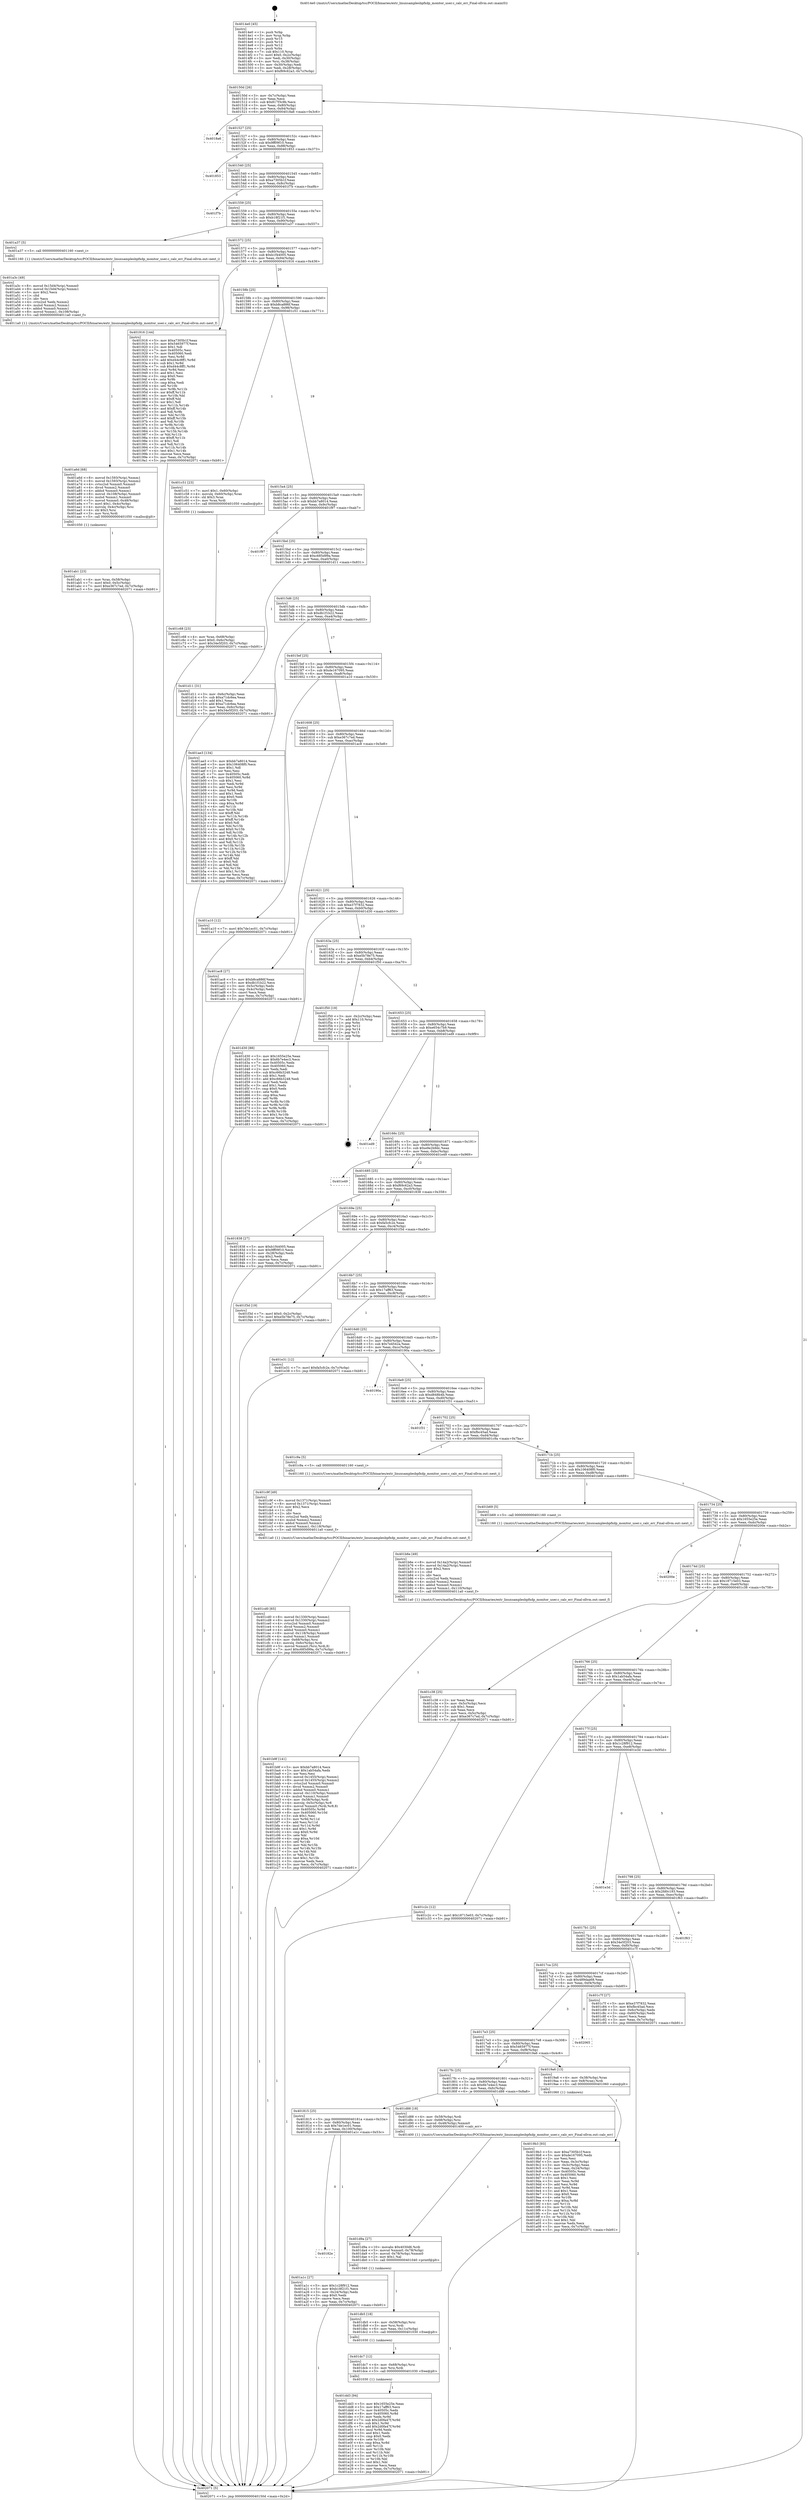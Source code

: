 digraph "0x4014e0" {
  label = "0x4014e0 (/mnt/c/Users/mathe/Desktop/tcc/POCII/binaries/extr_linuxsamplesbpfxdp_monitor_user.c_calc_err_Final-ollvm.out::main(0))"
  labelloc = "t"
  node[shape=record]

  Entry [label="",width=0.3,height=0.3,shape=circle,fillcolor=black,style=filled]
  "0x40150d" [label="{
     0x40150d [26]\l
     | [instrs]\l
     &nbsp;&nbsp;0x40150d \<+3\>: mov -0x7c(%rbp),%eax\l
     &nbsp;&nbsp;0x401510 \<+2\>: mov %eax,%ecx\l
     &nbsp;&nbsp;0x401512 \<+6\>: sub $0x817f3c9b,%ecx\l
     &nbsp;&nbsp;0x401518 \<+3\>: mov %eax,-0x80(%rbp)\l
     &nbsp;&nbsp;0x40151b \<+6\>: mov %ecx,-0x84(%rbp)\l
     &nbsp;&nbsp;0x401521 \<+6\>: je 00000000004018a6 \<main+0x3c6\>\l
  }"]
  "0x4018a6" [label="{
     0x4018a6\l
  }", style=dashed]
  "0x401527" [label="{
     0x401527 [25]\l
     | [instrs]\l
     &nbsp;&nbsp;0x401527 \<+5\>: jmp 000000000040152c \<main+0x4c\>\l
     &nbsp;&nbsp;0x40152c \<+3\>: mov -0x80(%rbp),%eax\l
     &nbsp;&nbsp;0x40152f \<+5\>: sub $0x9ff09f10,%eax\l
     &nbsp;&nbsp;0x401534 \<+6\>: mov %eax,-0x88(%rbp)\l
     &nbsp;&nbsp;0x40153a \<+6\>: je 0000000000401853 \<main+0x373\>\l
  }"]
  Exit [label="",width=0.3,height=0.3,shape=circle,fillcolor=black,style=filled,peripheries=2]
  "0x401853" [label="{
     0x401853\l
  }", style=dashed]
  "0x401540" [label="{
     0x401540 [25]\l
     | [instrs]\l
     &nbsp;&nbsp;0x401540 \<+5\>: jmp 0000000000401545 \<main+0x65\>\l
     &nbsp;&nbsp;0x401545 \<+3\>: mov -0x80(%rbp),%eax\l
     &nbsp;&nbsp;0x401548 \<+5\>: sub $0xa7305b1f,%eax\l
     &nbsp;&nbsp;0x40154d \<+6\>: mov %eax,-0x8c(%rbp)\l
     &nbsp;&nbsp;0x401553 \<+6\>: je 0000000000401f7b \<main+0xa9b\>\l
  }"]
  "0x401dd3" [label="{
     0x401dd3 [94]\l
     | [instrs]\l
     &nbsp;&nbsp;0x401dd3 \<+5\>: mov $0x1655e25e,%eax\l
     &nbsp;&nbsp;0x401dd8 \<+5\>: mov $0x17aff63,%ecx\l
     &nbsp;&nbsp;0x401ddd \<+7\>: mov 0x40505c,%edx\l
     &nbsp;&nbsp;0x401de4 \<+8\>: mov 0x405060,%r8d\l
     &nbsp;&nbsp;0x401dec \<+3\>: mov %edx,%r9d\l
     &nbsp;&nbsp;0x401def \<+7\>: sub $0x2d0fa47f,%r9d\l
     &nbsp;&nbsp;0x401df6 \<+4\>: sub $0x1,%r9d\l
     &nbsp;&nbsp;0x401dfa \<+7\>: add $0x2d0fa47f,%r9d\l
     &nbsp;&nbsp;0x401e01 \<+4\>: imul %r9d,%edx\l
     &nbsp;&nbsp;0x401e05 \<+3\>: and $0x1,%edx\l
     &nbsp;&nbsp;0x401e08 \<+3\>: cmp $0x0,%edx\l
     &nbsp;&nbsp;0x401e0b \<+4\>: sete %r10b\l
     &nbsp;&nbsp;0x401e0f \<+4\>: cmp $0xa,%r8d\l
     &nbsp;&nbsp;0x401e13 \<+4\>: setl %r11b\l
     &nbsp;&nbsp;0x401e17 \<+3\>: mov %r10b,%bl\l
     &nbsp;&nbsp;0x401e1a \<+3\>: and %r11b,%bl\l
     &nbsp;&nbsp;0x401e1d \<+3\>: xor %r11b,%r10b\l
     &nbsp;&nbsp;0x401e20 \<+3\>: or %r10b,%bl\l
     &nbsp;&nbsp;0x401e23 \<+3\>: test $0x1,%bl\l
     &nbsp;&nbsp;0x401e26 \<+3\>: cmovne %ecx,%eax\l
     &nbsp;&nbsp;0x401e29 \<+3\>: mov %eax,-0x7c(%rbp)\l
     &nbsp;&nbsp;0x401e2c \<+5\>: jmp 0000000000402071 \<main+0xb91\>\l
  }"]
  "0x401f7b" [label="{
     0x401f7b\l
  }", style=dashed]
  "0x401559" [label="{
     0x401559 [25]\l
     | [instrs]\l
     &nbsp;&nbsp;0x401559 \<+5\>: jmp 000000000040155e \<main+0x7e\>\l
     &nbsp;&nbsp;0x40155e \<+3\>: mov -0x80(%rbp),%eax\l
     &nbsp;&nbsp;0x401561 \<+5\>: sub $0xb18f21f1,%eax\l
     &nbsp;&nbsp;0x401566 \<+6\>: mov %eax,-0x90(%rbp)\l
     &nbsp;&nbsp;0x40156c \<+6\>: je 0000000000401a37 \<main+0x557\>\l
  }"]
  "0x401dc7" [label="{
     0x401dc7 [12]\l
     | [instrs]\l
     &nbsp;&nbsp;0x401dc7 \<+4\>: mov -0x68(%rbp),%rsi\l
     &nbsp;&nbsp;0x401dcb \<+3\>: mov %rsi,%rdi\l
     &nbsp;&nbsp;0x401dce \<+5\>: call 0000000000401030 \<free@plt\>\l
     | [calls]\l
     &nbsp;&nbsp;0x401030 \{1\} (unknown)\l
  }"]
  "0x401a37" [label="{
     0x401a37 [5]\l
     | [instrs]\l
     &nbsp;&nbsp;0x401a37 \<+5\>: call 0000000000401160 \<next_i\>\l
     | [calls]\l
     &nbsp;&nbsp;0x401160 \{1\} (/mnt/c/Users/mathe/Desktop/tcc/POCII/binaries/extr_linuxsamplesbpfxdp_monitor_user.c_calc_err_Final-ollvm.out::next_i)\l
  }"]
  "0x401572" [label="{
     0x401572 [25]\l
     | [instrs]\l
     &nbsp;&nbsp;0x401572 \<+5\>: jmp 0000000000401577 \<main+0x97\>\l
     &nbsp;&nbsp;0x401577 \<+3\>: mov -0x80(%rbp),%eax\l
     &nbsp;&nbsp;0x40157a \<+5\>: sub $0xb1f44005,%eax\l
     &nbsp;&nbsp;0x40157f \<+6\>: mov %eax,-0x94(%rbp)\l
     &nbsp;&nbsp;0x401585 \<+6\>: je 0000000000401916 \<main+0x436\>\l
  }"]
  "0x401db5" [label="{
     0x401db5 [18]\l
     | [instrs]\l
     &nbsp;&nbsp;0x401db5 \<+4\>: mov -0x58(%rbp),%rsi\l
     &nbsp;&nbsp;0x401db9 \<+3\>: mov %rsi,%rdi\l
     &nbsp;&nbsp;0x401dbc \<+6\>: mov %eax,-0x11c(%rbp)\l
     &nbsp;&nbsp;0x401dc2 \<+5\>: call 0000000000401030 \<free@plt\>\l
     | [calls]\l
     &nbsp;&nbsp;0x401030 \{1\} (unknown)\l
  }"]
  "0x401916" [label="{
     0x401916 [144]\l
     | [instrs]\l
     &nbsp;&nbsp;0x401916 \<+5\>: mov $0xa7305b1f,%eax\l
     &nbsp;&nbsp;0x40191b \<+5\>: mov $0x5465977f,%ecx\l
     &nbsp;&nbsp;0x401920 \<+2\>: mov $0x1,%dl\l
     &nbsp;&nbsp;0x401922 \<+7\>: mov 0x40505c,%esi\l
     &nbsp;&nbsp;0x401929 \<+7\>: mov 0x405060,%edi\l
     &nbsp;&nbsp;0x401930 \<+3\>: mov %esi,%r8d\l
     &nbsp;&nbsp;0x401933 \<+7\>: add $0xd44c8ff1,%r8d\l
     &nbsp;&nbsp;0x40193a \<+4\>: sub $0x1,%r8d\l
     &nbsp;&nbsp;0x40193e \<+7\>: sub $0xd44c8ff1,%r8d\l
     &nbsp;&nbsp;0x401945 \<+4\>: imul %r8d,%esi\l
     &nbsp;&nbsp;0x401949 \<+3\>: and $0x1,%esi\l
     &nbsp;&nbsp;0x40194c \<+3\>: cmp $0x0,%esi\l
     &nbsp;&nbsp;0x40194f \<+4\>: sete %r9b\l
     &nbsp;&nbsp;0x401953 \<+3\>: cmp $0xa,%edi\l
     &nbsp;&nbsp;0x401956 \<+4\>: setl %r10b\l
     &nbsp;&nbsp;0x40195a \<+3\>: mov %r9b,%r11b\l
     &nbsp;&nbsp;0x40195d \<+4\>: xor $0xff,%r11b\l
     &nbsp;&nbsp;0x401961 \<+3\>: mov %r10b,%bl\l
     &nbsp;&nbsp;0x401964 \<+3\>: xor $0xff,%bl\l
     &nbsp;&nbsp;0x401967 \<+3\>: xor $0x1,%dl\l
     &nbsp;&nbsp;0x40196a \<+3\>: mov %r11b,%r14b\l
     &nbsp;&nbsp;0x40196d \<+4\>: and $0xff,%r14b\l
     &nbsp;&nbsp;0x401971 \<+3\>: and %dl,%r9b\l
     &nbsp;&nbsp;0x401974 \<+3\>: mov %bl,%r15b\l
     &nbsp;&nbsp;0x401977 \<+4\>: and $0xff,%r15b\l
     &nbsp;&nbsp;0x40197b \<+3\>: and %dl,%r10b\l
     &nbsp;&nbsp;0x40197e \<+3\>: or %r9b,%r14b\l
     &nbsp;&nbsp;0x401981 \<+3\>: or %r10b,%r15b\l
     &nbsp;&nbsp;0x401984 \<+3\>: xor %r15b,%r14b\l
     &nbsp;&nbsp;0x401987 \<+3\>: or %bl,%r11b\l
     &nbsp;&nbsp;0x40198a \<+4\>: xor $0xff,%r11b\l
     &nbsp;&nbsp;0x40198e \<+3\>: or $0x1,%dl\l
     &nbsp;&nbsp;0x401991 \<+3\>: and %dl,%r11b\l
     &nbsp;&nbsp;0x401994 \<+3\>: or %r11b,%r14b\l
     &nbsp;&nbsp;0x401997 \<+4\>: test $0x1,%r14b\l
     &nbsp;&nbsp;0x40199b \<+3\>: cmovne %ecx,%eax\l
     &nbsp;&nbsp;0x40199e \<+3\>: mov %eax,-0x7c(%rbp)\l
     &nbsp;&nbsp;0x4019a1 \<+5\>: jmp 0000000000402071 \<main+0xb91\>\l
  }"]
  "0x40158b" [label="{
     0x40158b [25]\l
     | [instrs]\l
     &nbsp;&nbsp;0x40158b \<+5\>: jmp 0000000000401590 \<main+0xb0\>\l
     &nbsp;&nbsp;0x401590 \<+3\>: mov -0x80(%rbp),%eax\l
     &nbsp;&nbsp;0x401593 \<+5\>: sub $0xb8ca886f,%eax\l
     &nbsp;&nbsp;0x401598 \<+6\>: mov %eax,-0x98(%rbp)\l
     &nbsp;&nbsp;0x40159e \<+6\>: je 0000000000401c51 \<main+0x771\>\l
  }"]
  "0x401d9a" [label="{
     0x401d9a [27]\l
     | [instrs]\l
     &nbsp;&nbsp;0x401d9a \<+10\>: movabs $0x4030d6,%rdi\l
     &nbsp;&nbsp;0x401da4 \<+5\>: movsd %xmm0,-0x78(%rbp)\l
     &nbsp;&nbsp;0x401da9 \<+5\>: movsd -0x78(%rbp),%xmm0\l
     &nbsp;&nbsp;0x401dae \<+2\>: mov $0x1,%al\l
     &nbsp;&nbsp;0x401db0 \<+5\>: call 0000000000401040 \<printf@plt\>\l
     | [calls]\l
     &nbsp;&nbsp;0x401040 \{1\} (unknown)\l
  }"]
  "0x401c51" [label="{
     0x401c51 [23]\l
     | [instrs]\l
     &nbsp;&nbsp;0x401c51 \<+7\>: movl $0x1,-0x60(%rbp)\l
     &nbsp;&nbsp;0x401c58 \<+4\>: movslq -0x60(%rbp),%rax\l
     &nbsp;&nbsp;0x401c5c \<+4\>: shl $0x3,%rax\l
     &nbsp;&nbsp;0x401c60 \<+3\>: mov %rax,%rdi\l
     &nbsp;&nbsp;0x401c63 \<+5\>: call 0000000000401050 \<malloc@plt\>\l
     | [calls]\l
     &nbsp;&nbsp;0x401050 \{1\} (unknown)\l
  }"]
  "0x4015a4" [label="{
     0x4015a4 [25]\l
     | [instrs]\l
     &nbsp;&nbsp;0x4015a4 \<+5\>: jmp 00000000004015a9 \<main+0xc9\>\l
     &nbsp;&nbsp;0x4015a9 \<+3\>: mov -0x80(%rbp),%eax\l
     &nbsp;&nbsp;0x4015ac \<+5\>: sub $0xbb7a8014,%eax\l
     &nbsp;&nbsp;0x4015b1 \<+6\>: mov %eax,-0x9c(%rbp)\l
     &nbsp;&nbsp;0x4015b7 \<+6\>: je 0000000000401f97 \<main+0xab7\>\l
  }"]
  "0x401cd0" [label="{
     0x401cd0 [65]\l
     | [instrs]\l
     &nbsp;&nbsp;0x401cd0 \<+8\>: movsd 0x1330(%rip),%xmm1\l
     &nbsp;&nbsp;0x401cd8 \<+8\>: movsd 0x1330(%rip),%xmm2\l
     &nbsp;&nbsp;0x401ce0 \<+4\>: cvtss2sd %xmm0,%xmm0\l
     &nbsp;&nbsp;0x401ce4 \<+4\>: divsd %xmm2,%xmm0\l
     &nbsp;&nbsp;0x401ce8 \<+4\>: addsd %xmm0,%xmm1\l
     &nbsp;&nbsp;0x401cec \<+8\>: movsd -0x118(%rbp),%xmm0\l
     &nbsp;&nbsp;0x401cf4 \<+4\>: mulsd %xmm1,%xmm0\l
     &nbsp;&nbsp;0x401cf8 \<+4\>: mov -0x68(%rbp),%rsi\l
     &nbsp;&nbsp;0x401cfc \<+4\>: movslq -0x6c(%rbp),%rdi\l
     &nbsp;&nbsp;0x401d00 \<+5\>: movsd %xmm0,(%rsi,%rdi,8)\l
     &nbsp;&nbsp;0x401d05 \<+7\>: movl $0xc685d99a,-0x7c(%rbp)\l
     &nbsp;&nbsp;0x401d0c \<+5\>: jmp 0000000000402071 \<main+0xb91\>\l
  }"]
  "0x401f97" [label="{
     0x401f97\l
  }", style=dashed]
  "0x4015bd" [label="{
     0x4015bd [25]\l
     | [instrs]\l
     &nbsp;&nbsp;0x4015bd \<+5\>: jmp 00000000004015c2 \<main+0xe2\>\l
     &nbsp;&nbsp;0x4015c2 \<+3\>: mov -0x80(%rbp),%eax\l
     &nbsp;&nbsp;0x4015c5 \<+5\>: sub $0xc685d99a,%eax\l
     &nbsp;&nbsp;0x4015ca \<+6\>: mov %eax,-0xa0(%rbp)\l
     &nbsp;&nbsp;0x4015d0 \<+6\>: je 0000000000401d11 \<main+0x831\>\l
  }"]
  "0x401c9f" [label="{
     0x401c9f [49]\l
     | [instrs]\l
     &nbsp;&nbsp;0x401c9f \<+8\>: movsd 0x1371(%rip),%xmm0\l
     &nbsp;&nbsp;0x401ca7 \<+8\>: movsd 0x1371(%rip),%xmm1\l
     &nbsp;&nbsp;0x401caf \<+5\>: mov $0x2,%ecx\l
     &nbsp;&nbsp;0x401cb4 \<+1\>: cltd\l
     &nbsp;&nbsp;0x401cb5 \<+2\>: idiv %ecx\l
     &nbsp;&nbsp;0x401cb7 \<+4\>: cvtsi2sd %edx,%xmm2\l
     &nbsp;&nbsp;0x401cbb \<+4\>: mulsd %xmm2,%xmm1\l
     &nbsp;&nbsp;0x401cbf \<+4\>: addsd %xmm0,%xmm1\l
     &nbsp;&nbsp;0x401cc3 \<+8\>: movsd %xmm1,-0x118(%rbp)\l
     &nbsp;&nbsp;0x401ccb \<+5\>: call 00000000004011a0 \<next_f\>\l
     | [calls]\l
     &nbsp;&nbsp;0x4011a0 \{1\} (/mnt/c/Users/mathe/Desktop/tcc/POCII/binaries/extr_linuxsamplesbpfxdp_monitor_user.c_calc_err_Final-ollvm.out::next_f)\l
  }"]
  "0x401d11" [label="{
     0x401d11 [31]\l
     | [instrs]\l
     &nbsp;&nbsp;0x401d11 \<+3\>: mov -0x6c(%rbp),%eax\l
     &nbsp;&nbsp;0x401d14 \<+5\>: sub $0xa71dc6ea,%eax\l
     &nbsp;&nbsp;0x401d19 \<+3\>: add $0x1,%eax\l
     &nbsp;&nbsp;0x401d1c \<+5\>: add $0xa71dc6ea,%eax\l
     &nbsp;&nbsp;0x401d21 \<+3\>: mov %eax,-0x6c(%rbp)\l
     &nbsp;&nbsp;0x401d24 \<+7\>: movl $0x34e5f203,-0x7c(%rbp)\l
     &nbsp;&nbsp;0x401d2b \<+5\>: jmp 0000000000402071 \<main+0xb91\>\l
  }"]
  "0x4015d6" [label="{
     0x4015d6 [25]\l
     | [instrs]\l
     &nbsp;&nbsp;0x4015d6 \<+5\>: jmp 00000000004015db \<main+0xfb\>\l
     &nbsp;&nbsp;0x4015db \<+3\>: mov -0x80(%rbp),%eax\l
     &nbsp;&nbsp;0x4015de \<+5\>: sub $0xdb1f1b22,%eax\l
     &nbsp;&nbsp;0x4015e3 \<+6\>: mov %eax,-0xa4(%rbp)\l
     &nbsp;&nbsp;0x4015e9 \<+6\>: je 0000000000401ae3 \<main+0x603\>\l
  }"]
  "0x401c68" [label="{
     0x401c68 [23]\l
     | [instrs]\l
     &nbsp;&nbsp;0x401c68 \<+4\>: mov %rax,-0x68(%rbp)\l
     &nbsp;&nbsp;0x401c6c \<+7\>: movl $0x0,-0x6c(%rbp)\l
     &nbsp;&nbsp;0x401c73 \<+7\>: movl $0x34e5f203,-0x7c(%rbp)\l
     &nbsp;&nbsp;0x401c7a \<+5\>: jmp 0000000000402071 \<main+0xb91\>\l
  }"]
  "0x401ae3" [label="{
     0x401ae3 [134]\l
     | [instrs]\l
     &nbsp;&nbsp;0x401ae3 \<+5\>: mov $0xbb7a8014,%eax\l
     &nbsp;&nbsp;0x401ae8 \<+5\>: mov $0x106408f0,%ecx\l
     &nbsp;&nbsp;0x401aed \<+2\>: mov $0x1,%dl\l
     &nbsp;&nbsp;0x401aef \<+2\>: xor %esi,%esi\l
     &nbsp;&nbsp;0x401af1 \<+7\>: mov 0x40505c,%edi\l
     &nbsp;&nbsp;0x401af8 \<+8\>: mov 0x405060,%r8d\l
     &nbsp;&nbsp;0x401b00 \<+3\>: sub $0x1,%esi\l
     &nbsp;&nbsp;0x401b03 \<+3\>: mov %edi,%r9d\l
     &nbsp;&nbsp;0x401b06 \<+3\>: add %esi,%r9d\l
     &nbsp;&nbsp;0x401b09 \<+4\>: imul %r9d,%edi\l
     &nbsp;&nbsp;0x401b0d \<+3\>: and $0x1,%edi\l
     &nbsp;&nbsp;0x401b10 \<+3\>: cmp $0x0,%edi\l
     &nbsp;&nbsp;0x401b13 \<+4\>: sete %r10b\l
     &nbsp;&nbsp;0x401b17 \<+4\>: cmp $0xa,%r8d\l
     &nbsp;&nbsp;0x401b1b \<+4\>: setl %r11b\l
     &nbsp;&nbsp;0x401b1f \<+3\>: mov %r10b,%bl\l
     &nbsp;&nbsp;0x401b22 \<+3\>: xor $0xff,%bl\l
     &nbsp;&nbsp;0x401b25 \<+3\>: mov %r11b,%r14b\l
     &nbsp;&nbsp;0x401b28 \<+4\>: xor $0xff,%r14b\l
     &nbsp;&nbsp;0x401b2c \<+3\>: xor $0x0,%dl\l
     &nbsp;&nbsp;0x401b2f \<+3\>: mov %bl,%r15b\l
     &nbsp;&nbsp;0x401b32 \<+4\>: and $0x0,%r15b\l
     &nbsp;&nbsp;0x401b36 \<+3\>: and %dl,%r10b\l
     &nbsp;&nbsp;0x401b39 \<+3\>: mov %r14b,%r12b\l
     &nbsp;&nbsp;0x401b3c \<+4\>: and $0x0,%r12b\l
     &nbsp;&nbsp;0x401b40 \<+3\>: and %dl,%r11b\l
     &nbsp;&nbsp;0x401b43 \<+3\>: or %r10b,%r15b\l
     &nbsp;&nbsp;0x401b46 \<+3\>: or %r11b,%r12b\l
     &nbsp;&nbsp;0x401b49 \<+3\>: xor %r12b,%r15b\l
     &nbsp;&nbsp;0x401b4c \<+3\>: or %r14b,%bl\l
     &nbsp;&nbsp;0x401b4f \<+3\>: xor $0xff,%bl\l
     &nbsp;&nbsp;0x401b52 \<+3\>: or $0x0,%dl\l
     &nbsp;&nbsp;0x401b55 \<+2\>: and %dl,%bl\l
     &nbsp;&nbsp;0x401b57 \<+3\>: or %bl,%r15b\l
     &nbsp;&nbsp;0x401b5a \<+4\>: test $0x1,%r15b\l
     &nbsp;&nbsp;0x401b5e \<+3\>: cmovne %ecx,%eax\l
     &nbsp;&nbsp;0x401b61 \<+3\>: mov %eax,-0x7c(%rbp)\l
     &nbsp;&nbsp;0x401b64 \<+5\>: jmp 0000000000402071 \<main+0xb91\>\l
  }"]
  "0x4015ef" [label="{
     0x4015ef [25]\l
     | [instrs]\l
     &nbsp;&nbsp;0x4015ef \<+5\>: jmp 00000000004015f4 \<main+0x114\>\l
     &nbsp;&nbsp;0x4015f4 \<+3\>: mov -0x80(%rbp),%eax\l
     &nbsp;&nbsp;0x4015f7 \<+5\>: sub $0xde167095,%eax\l
     &nbsp;&nbsp;0x4015fc \<+6\>: mov %eax,-0xa8(%rbp)\l
     &nbsp;&nbsp;0x401602 \<+6\>: je 0000000000401a10 \<main+0x530\>\l
  }"]
  "0x401b9f" [label="{
     0x401b9f [141]\l
     | [instrs]\l
     &nbsp;&nbsp;0x401b9f \<+5\>: mov $0xbb7a8014,%ecx\l
     &nbsp;&nbsp;0x401ba4 \<+5\>: mov $0x1ab54afa,%edx\l
     &nbsp;&nbsp;0x401ba9 \<+2\>: xor %esi,%esi\l
     &nbsp;&nbsp;0x401bab \<+8\>: movsd 0x1455(%rip),%xmm1\l
     &nbsp;&nbsp;0x401bb3 \<+8\>: movsd 0x1455(%rip),%xmm2\l
     &nbsp;&nbsp;0x401bbb \<+4\>: cvtss2sd %xmm0,%xmm0\l
     &nbsp;&nbsp;0x401bbf \<+4\>: divsd %xmm2,%xmm0\l
     &nbsp;&nbsp;0x401bc3 \<+4\>: addsd %xmm0,%xmm1\l
     &nbsp;&nbsp;0x401bc7 \<+8\>: movsd -0x110(%rbp),%xmm0\l
     &nbsp;&nbsp;0x401bcf \<+4\>: mulsd %xmm1,%xmm0\l
     &nbsp;&nbsp;0x401bd3 \<+4\>: mov -0x58(%rbp),%rdi\l
     &nbsp;&nbsp;0x401bd7 \<+4\>: movslq -0x5c(%rbp),%r8\l
     &nbsp;&nbsp;0x401bdb \<+6\>: movsd %xmm0,(%rdi,%r8,8)\l
     &nbsp;&nbsp;0x401be1 \<+8\>: mov 0x40505c,%r9d\l
     &nbsp;&nbsp;0x401be9 \<+8\>: mov 0x405060,%r10d\l
     &nbsp;&nbsp;0x401bf1 \<+3\>: sub $0x1,%esi\l
     &nbsp;&nbsp;0x401bf4 \<+3\>: mov %r9d,%r11d\l
     &nbsp;&nbsp;0x401bf7 \<+3\>: add %esi,%r11d\l
     &nbsp;&nbsp;0x401bfa \<+4\>: imul %r11d,%r9d\l
     &nbsp;&nbsp;0x401bfe \<+4\>: and $0x1,%r9d\l
     &nbsp;&nbsp;0x401c02 \<+4\>: cmp $0x0,%r9d\l
     &nbsp;&nbsp;0x401c06 \<+3\>: sete %bl\l
     &nbsp;&nbsp;0x401c09 \<+4\>: cmp $0xa,%r10d\l
     &nbsp;&nbsp;0x401c0d \<+4\>: setl %r14b\l
     &nbsp;&nbsp;0x401c11 \<+3\>: mov %bl,%r15b\l
     &nbsp;&nbsp;0x401c14 \<+3\>: and %r14b,%r15b\l
     &nbsp;&nbsp;0x401c17 \<+3\>: xor %r14b,%bl\l
     &nbsp;&nbsp;0x401c1a \<+3\>: or %bl,%r15b\l
     &nbsp;&nbsp;0x401c1d \<+4\>: test $0x1,%r15b\l
     &nbsp;&nbsp;0x401c21 \<+3\>: cmovne %edx,%ecx\l
     &nbsp;&nbsp;0x401c24 \<+3\>: mov %ecx,-0x7c(%rbp)\l
     &nbsp;&nbsp;0x401c27 \<+5\>: jmp 0000000000402071 \<main+0xb91\>\l
  }"]
  "0x401a10" [label="{
     0x401a10 [12]\l
     | [instrs]\l
     &nbsp;&nbsp;0x401a10 \<+7\>: movl $0x7de1ec01,-0x7c(%rbp)\l
     &nbsp;&nbsp;0x401a17 \<+5\>: jmp 0000000000402071 \<main+0xb91\>\l
  }"]
  "0x401608" [label="{
     0x401608 [25]\l
     | [instrs]\l
     &nbsp;&nbsp;0x401608 \<+5\>: jmp 000000000040160d \<main+0x12d\>\l
     &nbsp;&nbsp;0x40160d \<+3\>: mov -0x80(%rbp),%eax\l
     &nbsp;&nbsp;0x401610 \<+5\>: sub $0xe367c7ed,%eax\l
     &nbsp;&nbsp;0x401615 \<+6\>: mov %eax,-0xac(%rbp)\l
     &nbsp;&nbsp;0x40161b \<+6\>: je 0000000000401ac8 \<main+0x5e8\>\l
  }"]
  "0x401b6e" [label="{
     0x401b6e [49]\l
     | [instrs]\l
     &nbsp;&nbsp;0x401b6e \<+8\>: movsd 0x14a2(%rip),%xmm0\l
     &nbsp;&nbsp;0x401b76 \<+8\>: movsd 0x14a2(%rip),%xmm1\l
     &nbsp;&nbsp;0x401b7e \<+5\>: mov $0x2,%ecx\l
     &nbsp;&nbsp;0x401b83 \<+1\>: cltd\l
     &nbsp;&nbsp;0x401b84 \<+2\>: idiv %ecx\l
     &nbsp;&nbsp;0x401b86 \<+4\>: cvtsi2sd %edx,%xmm2\l
     &nbsp;&nbsp;0x401b8a \<+4\>: mulsd %xmm2,%xmm1\l
     &nbsp;&nbsp;0x401b8e \<+4\>: addsd %xmm0,%xmm1\l
     &nbsp;&nbsp;0x401b92 \<+8\>: movsd %xmm1,-0x110(%rbp)\l
     &nbsp;&nbsp;0x401b9a \<+5\>: call 00000000004011a0 \<next_f\>\l
     | [calls]\l
     &nbsp;&nbsp;0x4011a0 \{1\} (/mnt/c/Users/mathe/Desktop/tcc/POCII/binaries/extr_linuxsamplesbpfxdp_monitor_user.c_calc_err_Final-ollvm.out::next_f)\l
  }"]
  "0x401ac8" [label="{
     0x401ac8 [27]\l
     | [instrs]\l
     &nbsp;&nbsp;0x401ac8 \<+5\>: mov $0xb8ca886f,%eax\l
     &nbsp;&nbsp;0x401acd \<+5\>: mov $0xdb1f1b22,%ecx\l
     &nbsp;&nbsp;0x401ad2 \<+3\>: mov -0x5c(%rbp),%edx\l
     &nbsp;&nbsp;0x401ad5 \<+3\>: cmp -0x4c(%rbp),%edx\l
     &nbsp;&nbsp;0x401ad8 \<+3\>: cmovl %ecx,%eax\l
     &nbsp;&nbsp;0x401adb \<+3\>: mov %eax,-0x7c(%rbp)\l
     &nbsp;&nbsp;0x401ade \<+5\>: jmp 0000000000402071 \<main+0xb91\>\l
  }"]
  "0x401621" [label="{
     0x401621 [25]\l
     | [instrs]\l
     &nbsp;&nbsp;0x401621 \<+5\>: jmp 0000000000401626 \<main+0x146\>\l
     &nbsp;&nbsp;0x401626 \<+3\>: mov -0x80(%rbp),%eax\l
     &nbsp;&nbsp;0x401629 \<+5\>: sub $0xe37f7832,%eax\l
     &nbsp;&nbsp;0x40162e \<+6\>: mov %eax,-0xb0(%rbp)\l
     &nbsp;&nbsp;0x401634 \<+6\>: je 0000000000401d30 \<main+0x850\>\l
  }"]
  "0x401ab1" [label="{
     0x401ab1 [23]\l
     | [instrs]\l
     &nbsp;&nbsp;0x401ab1 \<+4\>: mov %rax,-0x58(%rbp)\l
     &nbsp;&nbsp;0x401ab5 \<+7\>: movl $0x0,-0x5c(%rbp)\l
     &nbsp;&nbsp;0x401abc \<+7\>: movl $0xe367c7ed,-0x7c(%rbp)\l
     &nbsp;&nbsp;0x401ac3 \<+5\>: jmp 0000000000402071 \<main+0xb91\>\l
  }"]
  "0x401d30" [label="{
     0x401d30 [88]\l
     | [instrs]\l
     &nbsp;&nbsp;0x401d30 \<+5\>: mov $0x1655e25e,%eax\l
     &nbsp;&nbsp;0x401d35 \<+5\>: mov $0x6b7e4ec3,%ecx\l
     &nbsp;&nbsp;0x401d3a \<+7\>: mov 0x40505c,%edx\l
     &nbsp;&nbsp;0x401d41 \<+7\>: mov 0x405060,%esi\l
     &nbsp;&nbsp;0x401d48 \<+2\>: mov %edx,%edi\l
     &nbsp;&nbsp;0x401d4a \<+6\>: sub $0xc66b3248,%edi\l
     &nbsp;&nbsp;0x401d50 \<+3\>: sub $0x1,%edi\l
     &nbsp;&nbsp;0x401d53 \<+6\>: add $0xc66b3248,%edi\l
     &nbsp;&nbsp;0x401d59 \<+3\>: imul %edi,%edx\l
     &nbsp;&nbsp;0x401d5c \<+3\>: and $0x1,%edx\l
     &nbsp;&nbsp;0x401d5f \<+3\>: cmp $0x0,%edx\l
     &nbsp;&nbsp;0x401d62 \<+4\>: sete %r8b\l
     &nbsp;&nbsp;0x401d66 \<+3\>: cmp $0xa,%esi\l
     &nbsp;&nbsp;0x401d69 \<+4\>: setl %r9b\l
     &nbsp;&nbsp;0x401d6d \<+3\>: mov %r8b,%r10b\l
     &nbsp;&nbsp;0x401d70 \<+3\>: and %r9b,%r10b\l
     &nbsp;&nbsp;0x401d73 \<+3\>: xor %r9b,%r8b\l
     &nbsp;&nbsp;0x401d76 \<+3\>: or %r8b,%r10b\l
     &nbsp;&nbsp;0x401d79 \<+4\>: test $0x1,%r10b\l
     &nbsp;&nbsp;0x401d7d \<+3\>: cmovne %ecx,%eax\l
     &nbsp;&nbsp;0x401d80 \<+3\>: mov %eax,-0x7c(%rbp)\l
     &nbsp;&nbsp;0x401d83 \<+5\>: jmp 0000000000402071 \<main+0xb91\>\l
  }"]
  "0x40163a" [label="{
     0x40163a [25]\l
     | [instrs]\l
     &nbsp;&nbsp;0x40163a \<+5\>: jmp 000000000040163f \<main+0x15f\>\l
     &nbsp;&nbsp;0x40163f \<+3\>: mov -0x80(%rbp),%eax\l
     &nbsp;&nbsp;0x401642 \<+5\>: sub $0xe5b78e75,%eax\l
     &nbsp;&nbsp;0x401647 \<+6\>: mov %eax,-0xb4(%rbp)\l
     &nbsp;&nbsp;0x40164d \<+6\>: je 0000000000401f50 \<main+0xa70\>\l
  }"]
  "0x401a6d" [label="{
     0x401a6d [68]\l
     | [instrs]\l
     &nbsp;&nbsp;0x401a6d \<+8\>: movsd 0x1593(%rip),%xmm1\l
     &nbsp;&nbsp;0x401a75 \<+8\>: movsd 0x1593(%rip),%xmm2\l
     &nbsp;&nbsp;0x401a7d \<+4\>: cvtss2sd %xmm0,%xmm0\l
     &nbsp;&nbsp;0x401a81 \<+4\>: divsd %xmm2,%xmm0\l
     &nbsp;&nbsp;0x401a85 \<+4\>: addsd %xmm0,%xmm1\l
     &nbsp;&nbsp;0x401a89 \<+8\>: movsd -0x108(%rbp),%xmm0\l
     &nbsp;&nbsp;0x401a91 \<+4\>: mulsd %xmm1,%xmm0\l
     &nbsp;&nbsp;0x401a95 \<+5\>: movsd %xmm0,-0x48(%rbp)\l
     &nbsp;&nbsp;0x401a9a \<+7\>: movl $0x1,-0x4c(%rbp)\l
     &nbsp;&nbsp;0x401aa1 \<+4\>: movslq -0x4c(%rbp),%rsi\l
     &nbsp;&nbsp;0x401aa5 \<+4\>: shl $0x3,%rsi\l
     &nbsp;&nbsp;0x401aa9 \<+3\>: mov %rsi,%rdi\l
     &nbsp;&nbsp;0x401aac \<+5\>: call 0000000000401050 \<malloc@plt\>\l
     | [calls]\l
     &nbsp;&nbsp;0x401050 \{1\} (unknown)\l
  }"]
  "0x401f50" [label="{
     0x401f50 [19]\l
     | [instrs]\l
     &nbsp;&nbsp;0x401f50 \<+3\>: mov -0x2c(%rbp),%eax\l
     &nbsp;&nbsp;0x401f53 \<+7\>: add $0x110,%rsp\l
     &nbsp;&nbsp;0x401f5a \<+1\>: pop %rbx\l
     &nbsp;&nbsp;0x401f5b \<+2\>: pop %r12\l
     &nbsp;&nbsp;0x401f5d \<+2\>: pop %r14\l
     &nbsp;&nbsp;0x401f5f \<+2\>: pop %r15\l
     &nbsp;&nbsp;0x401f61 \<+1\>: pop %rbp\l
     &nbsp;&nbsp;0x401f62 \<+1\>: ret\l
  }"]
  "0x401653" [label="{
     0x401653 [25]\l
     | [instrs]\l
     &nbsp;&nbsp;0x401653 \<+5\>: jmp 0000000000401658 \<main+0x178\>\l
     &nbsp;&nbsp;0x401658 \<+3\>: mov -0x80(%rbp),%eax\l
     &nbsp;&nbsp;0x40165b \<+5\>: sub $0xe654c7b9,%eax\l
     &nbsp;&nbsp;0x401660 \<+6\>: mov %eax,-0xb8(%rbp)\l
     &nbsp;&nbsp;0x401666 \<+6\>: je 0000000000401ed9 \<main+0x9f9\>\l
  }"]
  "0x401a3c" [label="{
     0x401a3c [49]\l
     | [instrs]\l
     &nbsp;&nbsp;0x401a3c \<+8\>: movsd 0x15d4(%rip),%xmm0\l
     &nbsp;&nbsp;0x401a44 \<+8\>: movsd 0x15d4(%rip),%xmm1\l
     &nbsp;&nbsp;0x401a4c \<+5\>: mov $0x2,%ecx\l
     &nbsp;&nbsp;0x401a51 \<+1\>: cltd\l
     &nbsp;&nbsp;0x401a52 \<+2\>: idiv %ecx\l
     &nbsp;&nbsp;0x401a54 \<+4\>: cvtsi2sd %edx,%xmm2\l
     &nbsp;&nbsp;0x401a58 \<+4\>: mulsd %xmm2,%xmm1\l
     &nbsp;&nbsp;0x401a5c \<+4\>: addsd %xmm0,%xmm1\l
     &nbsp;&nbsp;0x401a60 \<+8\>: movsd %xmm1,-0x108(%rbp)\l
     &nbsp;&nbsp;0x401a68 \<+5\>: call 00000000004011a0 \<next_f\>\l
     | [calls]\l
     &nbsp;&nbsp;0x4011a0 \{1\} (/mnt/c/Users/mathe/Desktop/tcc/POCII/binaries/extr_linuxsamplesbpfxdp_monitor_user.c_calc_err_Final-ollvm.out::next_f)\l
  }"]
  "0x401ed9" [label="{
     0x401ed9\l
  }", style=dashed]
  "0x40166c" [label="{
     0x40166c [25]\l
     | [instrs]\l
     &nbsp;&nbsp;0x40166c \<+5\>: jmp 0000000000401671 \<main+0x191\>\l
     &nbsp;&nbsp;0x401671 \<+3\>: mov -0x80(%rbp),%eax\l
     &nbsp;&nbsp;0x401674 \<+5\>: sub $0xe9e2b9dc,%eax\l
     &nbsp;&nbsp;0x401679 \<+6\>: mov %eax,-0xbc(%rbp)\l
     &nbsp;&nbsp;0x40167f \<+6\>: je 0000000000401e49 \<main+0x969\>\l
  }"]
  "0x40182e" [label="{
     0x40182e\l
  }", style=dashed]
  "0x401e49" [label="{
     0x401e49\l
  }", style=dashed]
  "0x401685" [label="{
     0x401685 [25]\l
     | [instrs]\l
     &nbsp;&nbsp;0x401685 \<+5\>: jmp 000000000040168a \<main+0x1aa\>\l
     &nbsp;&nbsp;0x40168a \<+3\>: mov -0x80(%rbp),%eax\l
     &nbsp;&nbsp;0x40168d \<+5\>: sub $0xf69c62a3,%eax\l
     &nbsp;&nbsp;0x401692 \<+6\>: mov %eax,-0xc0(%rbp)\l
     &nbsp;&nbsp;0x401698 \<+6\>: je 0000000000401838 \<main+0x358\>\l
  }"]
  "0x401a1c" [label="{
     0x401a1c [27]\l
     | [instrs]\l
     &nbsp;&nbsp;0x401a1c \<+5\>: mov $0x1c28f912,%eax\l
     &nbsp;&nbsp;0x401a21 \<+5\>: mov $0xb18f21f1,%ecx\l
     &nbsp;&nbsp;0x401a26 \<+3\>: mov -0x24(%rbp),%edx\l
     &nbsp;&nbsp;0x401a29 \<+3\>: cmp $0x0,%edx\l
     &nbsp;&nbsp;0x401a2c \<+3\>: cmove %ecx,%eax\l
     &nbsp;&nbsp;0x401a2f \<+3\>: mov %eax,-0x7c(%rbp)\l
     &nbsp;&nbsp;0x401a32 \<+5\>: jmp 0000000000402071 \<main+0xb91\>\l
  }"]
  "0x401838" [label="{
     0x401838 [27]\l
     | [instrs]\l
     &nbsp;&nbsp;0x401838 \<+5\>: mov $0xb1f44005,%eax\l
     &nbsp;&nbsp;0x40183d \<+5\>: mov $0x9ff09f10,%ecx\l
     &nbsp;&nbsp;0x401842 \<+3\>: mov -0x28(%rbp),%edx\l
     &nbsp;&nbsp;0x401845 \<+3\>: cmp $0x2,%edx\l
     &nbsp;&nbsp;0x401848 \<+3\>: cmovne %ecx,%eax\l
     &nbsp;&nbsp;0x40184b \<+3\>: mov %eax,-0x7c(%rbp)\l
     &nbsp;&nbsp;0x40184e \<+5\>: jmp 0000000000402071 \<main+0xb91\>\l
  }"]
  "0x40169e" [label="{
     0x40169e [25]\l
     | [instrs]\l
     &nbsp;&nbsp;0x40169e \<+5\>: jmp 00000000004016a3 \<main+0x1c3\>\l
     &nbsp;&nbsp;0x4016a3 \<+3\>: mov -0x80(%rbp),%eax\l
     &nbsp;&nbsp;0x4016a6 \<+5\>: sub $0xfa5cfc2e,%eax\l
     &nbsp;&nbsp;0x4016ab \<+6\>: mov %eax,-0xc4(%rbp)\l
     &nbsp;&nbsp;0x4016b1 \<+6\>: je 0000000000401f3d \<main+0xa5d\>\l
  }"]
  "0x402071" [label="{
     0x402071 [5]\l
     | [instrs]\l
     &nbsp;&nbsp;0x402071 \<+5\>: jmp 000000000040150d \<main+0x2d\>\l
  }"]
  "0x4014e0" [label="{
     0x4014e0 [45]\l
     | [instrs]\l
     &nbsp;&nbsp;0x4014e0 \<+1\>: push %rbp\l
     &nbsp;&nbsp;0x4014e1 \<+3\>: mov %rsp,%rbp\l
     &nbsp;&nbsp;0x4014e4 \<+2\>: push %r15\l
     &nbsp;&nbsp;0x4014e6 \<+2\>: push %r14\l
     &nbsp;&nbsp;0x4014e8 \<+2\>: push %r12\l
     &nbsp;&nbsp;0x4014ea \<+1\>: push %rbx\l
     &nbsp;&nbsp;0x4014eb \<+7\>: sub $0x110,%rsp\l
     &nbsp;&nbsp;0x4014f2 \<+7\>: movl $0x0,-0x2c(%rbp)\l
     &nbsp;&nbsp;0x4014f9 \<+3\>: mov %edi,-0x30(%rbp)\l
     &nbsp;&nbsp;0x4014fc \<+4\>: mov %rsi,-0x38(%rbp)\l
     &nbsp;&nbsp;0x401500 \<+3\>: mov -0x30(%rbp),%edi\l
     &nbsp;&nbsp;0x401503 \<+3\>: mov %edi,-0x28(%rbp)\l
     &nbsp;&nbsp;0x401506 \<+7\>: movl $0xf69c62a3,-0x7c(%rbp)\l
  }"]
  "0x401815" [label="{
     0x401815 [25]\l
     | [instrs]\l
     &nbsp;&nbsp;0x401815 \<+5\>: jmp 000000000040181a \<main+0x33a\>\l
     &nbsp;&nbsp;0x40181a \<+3\>: mov -0x80(%rbp),%eax\l
     &nbsp;&nbsp;0x40181d \<+5\>: sub $0x7de1ec01,%eax\l
     &nbsp;&nbsp;0x401822 \<+6\>: mov %eax,-0x100(%rbp)\l
     &nbsp;&nbsp;0x401828 \<+6\>: je 0000000000401a1c \<main+0x53c\>\l
  }"]
  "0x401f3d" [label="{
     0x401f3d [19]\l
     | [instrs]\l
     &nbsp;&nbsp;0x401f3d \<+7\>: movl $0x0,-0x2c(%rbp)\l
     &nbsp;&nbsp;0x401f44 \<+7\>: movl $0xe5b78e75,-0x7c(%rbp)\l
     &nbsp;&nbsp;0x401f4b \<+5\>: jmp 0000000000402071 \<main+0xb91\>\l
  }"]
  "0x4016b7" [label="{
     0x4016b7 [25]\l
     | [instrs]\l
     &nbsp;&nbsp;0x4016b7 \<+5\>: jmp 00000000004016bc \<main+0x1dc\>\l
     &nbsp;&nbsp;0x4016bc \<+3\>: mov -0x80(%rbp),%eax\l
     &nbsp;&nbsp;0x4016bf \<+5\>: sub $0x17aff63,%eax\l
     &nbsp;&nbsp;0x4016c4 \<+6\>: mov %eax,-0xc8(%rbp)\l
     &nbsp;&nbsp;0x4016ca \<+6\>: je 0000000000401e31 \<main+0x951\>\l
  }"]
  "0x401d88" [label="{
     0x401d88 [18]\l
     | [instrs]\l
     &nbsp;&nbsp;0x401d88 \<+4\>: mov -0x58(%rbp),%rdi\l
     &nbsp;&nbsp;0x401d8c \<+4\>: mov -0x68(%rbp),%rsi\l
     &nbsp;&nbsp;0x401d90 \<+5\>: movsd -0x48(%rbp),%xmm0\l
     &nbsp;&nbsp;0x401d95 \<+5\>: call 0000000000401400 \<calc_err\>\l
     | [calls]\l
     &nbsp;&nbsp;0x401400 \{1\} (/mnt/c/Users/mathe/Desktop/tcc/POCII/binaries/extr_linuxsamplesbpfxdp_monitor_user.c_calc_err_Final-ollvm.out::calc_err)\l
  }"]
  "0x401e31" [label="{
     0x401e31 [12]\l
     | [instrs]\l
     &nbsp;&nbsp;0x401e31 \<+7\>: movl $0xfa5cfc2e,-0x7c(%rbp)\l
     &nbsp;&nbsp;0x401e38 \<+5\>: jmp 0000000000402071 \<main+0xb91\>\l
  }"]
  "0x4016d0" [label="{
     0x4016d0 [25]\l
     | [instrs]\l
     &nbsp;&nbsp;0x4016d0 \<+5\>: jmp 00000000004016d5 \<main+0x1f5\>\l
     &nbsp;&nbsp;0x4016d5 \<+3\>: mov -0x80(%rbp),%eax\l
     &nbsp;&nbsp;0x4016d8 \<+5\>: sub $0x7e4542a,%eax\l
     &nbsp;&nbsp;0x4016dd \<+6\>: mov %eax,-0xcc(%rbp)\l
     &nbsp;&nbsp;0x4016e3 \<+6\>: je 000000000040190a \<main+0x42a\>\l
  }"]
  "0x4019b3" [label="{
     0x4019b3 [93]\l
     | [instrs]\l
     &nbsp;&nbsp;0x4019b3 \<+5\>: mov $0xa7305b1f,%ecx\l
     &nbsp;&nbsp;0x4019b8 \<+5\>: mov $0xde167095,%edx\l
     &nbsp;&nbsp;0x4019bd \<+2\>: xor %esi,%esi\l
     &nbsp;&nbsp;0x4019bf \<+3\>: mov %eax,-0x3c(%rbp)\l
     &nbsp;&nbsp;0x4019c2 \<+3\>: mov -0x3c(%rbp),%eax\l
     &nbsp;&nbsp;0x4019c5 \<+3\>: mov %eax,-0x24(%rbp)\l
     &nbsp;&nbsp;0x4019c8 \<+7\>: mov 0x40505c,%eax\l
     &nbsp;&nbsp;0x4019cf \<+8\>: mov 0x405060,%r8d\l
     &nbsp;&nbsp;0x4019d7 \<+3\>: sub $0x1,%esi\l
     &nbsp;&nbsp;0x4019da \<+3\>: mov %eax,%r9d\l
     &nbsp;&nbsp;0x4019dd \<+3\>: add %esi,%r9d\l
     &nbsp;&nbsp;0x4019e0 \<+4\>: imul %r9d,%eax\l
     &nbsp;&nbsp;0x4019e4 \<+3\>: and $0x1,%eax\l
     &nbsp;&nbsp;0x4019e7 \<+3\>: cmp $0x0,%eax\l
     &nbsp;&nbsp;0x4019ea \<+4\>: sete %r10b\l
     &nbsp;&nbsp;0x4019ee \<+4\>: cmp $0xa,%r8d\l
     &nbsp;&nbsp;0x4019f2 \<+4\>: setl %r11b\l
     &nbsp;&nbsp;0x4019f6 \<+3\>: mov %r10b,%bl\l
     &nbsp;&nbsp;0x4019f9 \<+3\>: and %r11b,%bl\l
     &nbsp;&nbsp;0x4019fc \<+3\>: xor %r11b,%r10b\l
     &nbsp;&nbsp;0x4019ff \<+3\>: or %r10b,%bl\l
     &nbsp;&nbsp;0x401a02 \<+3\>: test $0x1,%bl\l
     &nbsp;&nbsp;0x401a05 \<+3\>: cmovne %edx,%ecx\l
     &nbsp;&nbsp;0x401a08 \<+3\>: mov %ecx,-0x7c(%rbp)\l
     &nbsp;&nbsp;0x401a0b \<+5\>: jmp 0000000000402071 \<main+0xb91\>\l
  }"]
  "0x40190a" [label="{
     0x40190a\l
  }", style=dashed]
  "0x4016e9" [label="{
     0x4016e9 [25]\l
     | [instrs]\l
     &nbsp;&nbsp;0x4016e9 \<+5\>: jmp 00000000004016ee \<main+0x20e\>\l
     &nbsp;&nbsp;0x4016ee \<+3\>: mov -0x80(%rbp),%eax\l
     &nbsp;&nbsp;0x4016f1 \<+5\>: sub $0xd848b4b,%eax\l
     &nbsp;&nbsp;0x4016f6 \<+6\>: mov %eax,-0xd0(%rbp)\l
     &nbsp;&nbsp;0x4016fc \<+6\>: je 0000000000401f31 \<main+0xa51\>\l
  }"]
  "0x4017fc" [label="{
     0x4017fc [25]\l
     | [instrs]\l
     &nbsp;&nbsp;0x4017fc \<+5\>: jmp 0000000000401801 \<main+0x321\>\l
     &nbsp;&nbsp;0x401801 \<+3\>: mov -0x80(%rbp),%eax\l
     &nbsp;&nbsp;0x401804 \<+5\>: sub $0x6b7e4ec3,%eax\l
     &nbsp;&nbsp;0x401809 \<+6\>: mov %eax,-0xfc(%rbp)\l
     &nbsp;&nbsp;0x40180f \<+6\>: je 0000000000401d88 \<main+0x8a8\>\l
  }"]
  "0x401f31" [label="{
     0x401f31\l
  }", style=dashed]
  "0x401702" [label="{
     0x401702 [25]\l
     | [instrs]\l
     &nbsp;&nbsp;0x401702 \<+5\>: jmp 0000000000401707 \<main+0x227\>\l
     &nbsp;&nbsp;0x401707 \<+3\>: mov -0x80(%rbp),%eax\l
     &nbsp;&nbsp;0x40170a \<+5\>: sub $0xfbc45ad,%eax\l
     &nbsp;&nbsp;0x40170f \<+6\>: mov %eax,-0xd4(%rbp)\l
     &nbsp;&nbsp;0x401715 \<+6\>: je 0000000000401c9a \<main+0x7ba\>\l
  }"]
  "0x4019a6" [label="{
     0x4019a6 [13]\l
     | [instrs]\l
     &nbsp;&nbsp;0x4019a6 \<+4\>: mov -0x38(%rbp),%rax\l
     &nbsp;&nbsp;0x4019aa \<+4\>: mov 0x8(%rax),%rdi\l
     &nbsp;&nbsp;0x4019ae \<+5\>: call 0000000000401060 \<atoi@plt\>\l
     | [calls]\l
     &nbsp;&nbsp;0x401060 \{1\} (unknown)\l
  }"]
  "0x401c9a" [label="{
     0x401c9a [5]\l
     | [instrs]\l
     &nbsp;&nbsp;0x401c9a \<+5\>: call 0000000000401160 \<next_i\>\l
     | [calls]\l
     &nbsp;&nbsp;0x401160 \{1\} (/mnt/c/Users/mathe/Desktop/tcc/POCII/binaries/extr_linuxsamplesbpfxdp_monitor_user.c_calc_err_Final-ollvm.out::next_i)\l
  }"]
  "0x40171b" [label="{
     0x40171b [25]\l
     | [instrs]\l
     &nbsp;&nbsp;0x40171b \<+5\>: jmp 0000000000401720 \<main+0x240\>\l
     &nbsp;&nbsp;0x401720 \<+3\>: mov -0x80(%rbp),%eax\l
     &nbsp;&nbsp;0x401723 \<+5\>: sub $0x106408f0,%eax\l
     &nbsp;&nbsp;0x401728 \<+6\>: mov %eax,-0xd8(%rbp)\l
     &nbsp;&nbsp;0x40172e \<+6\>: je 0000000000401b69 \<main+0x689\>\l
  }"]
  "0x4017e3" [label="{
     0x4017e3 [25]\l
     | [instrs]\l
     &nbsp;&nbsp;0x4017e3 \<+5\>: jmp 00000000004017e8 \<main+0x308\>\l
     &nbsp;&nbsp;0x4017e8 \<+3\>: mov -0x80(%rbp),%eax\l
     &nbsp;&nbsp;0x4017eb \<+5\>: sub $0x5465977f,%eax\l
     &nbsp;&nbsp;0x4017f0 \<+6\>: mov %eax,-0xf8(%rbp)\l
     &nbsp;&nbsp;0x4017f6 \<+6\>: je 00000000004019a6 \<main+0x4c6\>\l
  }"]
  "0x401b69" [label="{
     0x401b69 [5]\l
     | [instrs]\l
     &nbsp;&nbsp;0x401b69 \<+5\>: call 0000000000401160 \<next_i\>\l
     | [calls]\l
     &nbsp;&nbsp;0x401160 \{1\} (/mnt/c/Users/mathe/Desktop/tcc/POCII/binaries/extr_linuxsamplesbpfxdp_monitor_user.c_calc_err_Final-ollvm.out::next_i)\l
  }"]
  "0x401734" [label="{
     0x401734 [25]\l
     | [instrs]\l
     &nbsp;&nbsp;0x401734 \<+5\>: jmp 0000000000401739 \<main+0x259\>\l
     &nbsp;&nbsp;0x401739 \<+3\>: mov -0x80(%rbp),%eax\l
     &nbsp;&nbsp;0x40173c \<+5\>: sub $0x1655e25e,%eax\l
     &nbsp;&nbsp;0x401741 \<+6\>: mov %eax,-0xdc(%rbp)\l
     &nbsp;&nbsp;0x401747 \<+6\>: je 000000000040200e \<main+0xb2e\>\l
  }"]
  "0x402065" [label="{
     0x402065\l
  }", style=dashed]
  "0x40200e" [label="{
     0x40200e\l
  }", style=dashed]
  "0x40174d" [label="{
     0x40174d [25]\l
     | [instrs]\l
     &nbsp;&nbsp;0x40174d \<+5\>: jmp 0000000000401752 \<main+0x272\>\l
     &nbsp;&nbsp;0x401752 \<+3\>: mov -0x80(%rbp),%eax\l
     &nbsp;&nbsp;0x401755 \<+5\>: sub $0x18715e03,%eax\l
     &nbsp;&nbsp;0x40175a \<+6\>: mov %eax,-0xe0(%rbp)\l
     &nbsp;&nbsp;0x401760 \<+6\>: je 0000000000401c38 \<main+0x758\>\l
  }"]
  "0x4017ca" [label="{
     0x4017ca [25]\l
     | [instrs]\l
     &nbsp;&nbsp;0x4017ca \<+5\>: jmp 00000000004017cf \<main+0x2ef\>\l
     &nbsp;&nbsp;0x4017cf \<+3\>: mov -0x80(%rbp),%eax\l
     &nbsp;&nbsp;0x4017d2 \<+5\>: sub $0x489daa68,%eax\l
     &nbsp;&nbsp;0x4017d7 \<+6\>: mov %eax,-0xf4(%rbp)\l
     &nbsp;&nbsp;0x4017dd \<+6\>: je 0000000000402065 \<main+0xb85\>\l
  }"]
  "0x401c38" [label="{
     0x401c38 [25]\l
     | [instrs]\l
     &nbsp;&nbsp;0x401c38 \<+2\>: xor %eax,%eax\l
     &nbsp;&nbsp;0x401c3a \<+3\>: mov -0x5c(%rbp),%ecx\l
     &nbsp;&nbsp;0x401c3d \<+3\>: sub $0x1,%eax\l
     &nbsp;&nbsp;0x401c40 \<+2\>: sub %eax,%ecx\l
     &nbsp;&nbsp;0x401c42 \<+3\>: mov %ecx,-0x5c(%rbp)\l
     &nbsp;&nbsp;0x401c45 \<+7\>: movl $0xe367c7ed,-0x7c(%rbp)\l
     &nbsp;&nbsp;0x401c4c \<+5\>: jmp 0000000000402071 \<main+0xb91\>\l
  }"]
  "0x401766" [label="{
     0x401766 [25]\l
     | [instrs]\l
     &nbsp;&nbsp;0x401766 \<+5\>: jmp 000000000040176b \<main+0x28b\>\l
     &nbsp;&nbsp;0x40176b \<+3\>: mov -0x80(%rbp),%eax\l
     &nbsp;&nbsp;0x40176e \<+5\>: sub $0x1ab54afa,%eax\l
     &nbsp;&nbsp;0x401773 \<+6\>: mov %eax,-0xe4(%rbp)\l
     &nbsp;&nbsp;0x401779 \<+6\>: je 0000000000401c2c \<main+0x74c\>\l
  }"]
  "0x401c7f" [label="{
     0x401c7f [27]\l
     | [instrs]\l
     &nbsp;&nbsp;0x401c7f \<+5\>: mov $0xe37f7832,%eax\l
     &nbsp;&nbsp;0x401c84 \<+5\>: mov $0xfbc45ad,%ecx\l
     &nbsp;&nbsp;0x401c89 \<+3\>: mov -0x6c(%rbp),%edx\l
     &nbsp;&nbsp;0x401c8c \<+3\>: cmp -0x60(%rbp),%edx\l
     &nbsp;&nbsp;0x401c8f \<+3\>: cmovl %ecx,%eax\l
     &nbsp;&nbsp;0x401c92 \<+3\>: mov %eax,-0x7c(%rbp)\l
     &nbsp;&nbsp;0x401c95 \<+5\>: jmp 0000000000402071 \<main+0xb91\>\l
  }"]
  "0x401c2c" [label="{
     0x401c2c [12]\l
     | [instrs]\l
     &nbsp;&nbsp;0x401c2c \<+7\>: movl $0x18715e03,-0x7c(%rbp)\l
     &nbsp;&nbsp;0x401c33 \<+5\>: jmp 0000000000402071 \<main+0xb91\>\l
  }"]
  "0x40177f" [label="{
     0x40177f [25]\l
     | [instrs]\l
     &nbsp;&nbsp;0x40177f \<+5\>: jmp 0000000000401784 \<main+0x2a4\>\l
     &nbsp;&nbsp;0x401784 \<+3\>: mov -0x80(%rbp),%eax\l
     &nbsp;&nbsp;0x401787 \<+5\>: sub $0x1c28f912,%eax\l
     &nbsp;&nbsp;0x40178c \<+6\>: mov %eax,-0xe8(%rbp)\l
     &nbsp;&nbsp;0x401792 \<+6\>: je 0000000000401e3d \<main+0x95d\>\l
  }"]
  "0x4017b1" [label="{
     0x4017b1 [25]\l
     | [instrs]\l
     &nbsp;&nbsp;0x4017b1 \<+5\>: jmp 00000000004017b6 \<main+0x2d6\>\l
     &nbsp;&nbsp;0x4017b6 \<+3\>: mov -0x80(%rbp),%eax\l
     &nbsp;&nbsp;0x4017b9 \<+5\>: sub $0x34e5f203,%eax\l
     &nbsp;&nbsp;0x4017be \<+6\>: mov %eax,-0xf0(%rbp)\l
     &nbsp;&nbsp;0x4017c4 \<+6\>: je 0000000000401c7f \<main+0x79f\>\l
  }"]
  "0x401e3d" [label="{
     0x401e3d\l
  }", style=dashed]
  "0x401798" [label="{
     0x401798 [25]\l
     | [instrs]\l
     &nbsp;&nbsp;0x401798 \<+5\>: jmp 000000000040179d \<main+0x2bd\>\l
     &nbsp;&nbsp;0x40179d \<+3\>: mov -0x80(%rbp),%eax\l
     &nbsp;&nbsp;0x4017a0 \<+5\>: sub $0x2fd0c193,%eax\l
     &nbsp;&nbsp;0x4017a5 \<+6\>: mov %eax,-0xec(%rbp)\l
     &nbsp;&nbsp;0x4017ab \<+6\>: je 0000000000401f63 \<main+0xa83\>\l
  }"]
  "0x401f63" [label="{
     0x401f63\l
  }", style=dashed]
  Entry -> "0x4014e0" [label=" 1"]
  "0x40150d" -> "0x4018a6" [label=" 0"]
  "0x40150d" -> "0x401527" [label=" 22"]
  "0x401f50" -> Exit [label=" 1"]
  "0x401527" -> "0x401853" [label=" 0"]
  "0x401527" -> "0x401540" [label=" 22"]
  "0x401f3d" -> "0x402071" [label=" 1"]
  "0x401540" -> "0x401f7b" [label=" 0"]
  "0x401540" -> "0x401559" [label=" 22"]
  "0x401e31" -> "0x402071" [label=" 1"]
  "0x401559" -> "0x401a37" [label=" 1"]
  "0x401559" -> "0x401572" [label=" 21"]
  "0x401dd3" -> "0x402071" [label=" 1"]
  "0x401572" -> "0x401916" [label=" 1"]
  "0x401572" -> "0x40158b" [label=" 20"]
  "0x401dc7" -> "0x401dd3" [label=" 1"]
  "0x40158b" -> "0x401c51" [label=" 1"]
  "0x40158b" -> "0x4015a4" [label=" 19"]
  "0x401db5" -> "0x401dc7" [label=" 1"]
  "0x4015a4" -> "0x401f97" [label=" 0"]
  "0x4015a4" -> "0x4015bd" [label=" 19"]
  "0x401d9a" -> "0x401db5" [label=" 1"]
  "0x4015bd" -> "0x401d11" [label=" 1"]
  "0x4015bd" -> "0x4015d6" [label=" 18"]
  "0x401d88" -> "0x401d9a" [label=" 1"]
  "0x4015d6" -> "0x401ae3" [label=" 1"]
  "0x4015d6" -> "0x4015ef" [label=" 17"]
  "0x401d30" -> "0x402071" [label=" 1"]
  "0x4015ef" -> "0x401a10" [label=" 1"]
  "0x4015ef" -> "0x401608" [label=" 16"]
  "0x401d11" -> "0x402071" [label=" 1"]
  "0x401608" -> "0x401ac8" [label=" 2"]
  "0x401608" -> "0x401621" [label=" 14"]
  "0x401cd0" -> "0x402071" [label=" 1"]
  "0x401621" -> "0x401d30" [label=" 1"]
  "0x401621" -> "0x40163a" [label=" 13"]
  "0x401c9f" -> "0x401cd0" [label=" 1"]
  "0x40163a" -> "0x401f50" [label=" 1"]
  "0x40163a" -> "0x401653" [label=" 12"]
  "0x401c9a" -> "0x401c9f" [label=" 1"]
  "0x401653" -> "0x401ed9" [label=" 0"]
  "0x401653" -> "0x40166c" [label=" 12"]
  "0x401c7f" -> "0x402071" [label=" 2"]
  "0x40166c" -> "0x401e49" [label=" 0"]
  "0x40166c" -> "0x401685" [label=" 12"]
  "0x401c68" -> "0x402071" [label=" 1"]
  "0x401685" -> "0x401838" [label=" 1"]
  "0x401685" -> "0x40169e" [label=" 11"]
  "0x401838" -> "0x402071" [label=" 1"]
  "0x4014e0" -> "0x40150d" [label=" 1"]
  "0x402071" -> "0x40150d" [label=" 21"]
  "0x401916" -> "0x402071" [label=" 1"]
  "0x401c51" -> "0x401c68" [label=" 1"]
  "0x40169e" -> "0x401f3d" [label=" 1"]
  "0x40169e" -> "0x4016b7" [label=" 10"]
  "0x401c2c" -> "0x402071" [label=" 1"]
  "0x4016b7" -> "0x401e31" [label=" 1"]
  "0x4016b7" -> "0x4016d0" [label=" 9"]
  "0x401b9f" -> "0x402071" [label=" 1"]
  "0x4016d0" -> "0x40190a" [label=" 0"]
  "0x4016d0" -> "0x4016e9" [label=" 9"]
  "0x401b69" -> "0x401b6e" [label=" 1"]
  "0x4016e9" -> "0x401f31" [label=" 0"]
  "0x4016e9" -> "0x401702" [label=" 9"]
  "0x401ae3" -> "0x402071" [label=" 1"]
  "0x401702" -> "0x401c9a" [label=" 1"]
  "0x401702" -> "0x40171b" [label=" 8"]
  "0x401ac8" -> "0x402071" [label=" 2"]
  "0x40171b" -> "0x401b69" [label=" 1"]
  "0x40171b" -> "0x401734" [label=" 7"]
  "0x401a6d" -> "0x401ab1" [label=" 1"]
  "0x401734" -> "0x40200e" [label=" 0"]
  "0x401734" -> "0x40174d" [label=" 7"]
  "0x401a3c" -> "0x401a6d" [label=" 1"]
  "0x40174d" -> "0x401c38" [label=" 1"]
  "0x40174d" -> "0x401766" [label=" 6"]
  "0x401a1c" -> "0x402071" [label=" 1"]
  "0x401766" -> "0x401c2c" [label=" 1"]
  "0x401766" -> "0x40177f" [label=" 5"]
  "0x401815" -> "0x40182e" [label=" 0"]
  "0x40177f" -> "0x401e3d" [label=" 0"]
  "0x40177f" -> "0x401798" [label=" 5"]
  "0x401c38" -> "0x402071" [label=" 1"]
  "0x401798" -> "0x401f63" [label=" 0"]
  "0x401798" -> "0x4017b1" [label=" 5"]
  "0x401815" -> "0x401a1c" [label=" 1"]
  "0x4017b1" -> "0x401c7f" [label=" 2"]
  "0x4017b1" -> "0x4017ca" [label=" 3"]
  "0x401a37" -> "0x401a3c" [label=" 1"]
  "0x4017ca" -> "0x402065" [label=" 0"]
  "0x4017ca" -> "0x4017e3" [label=" 3"]
  "0x401ab1" -> "0x402071" [label=" 1"]
  "0x4017e3" -> "0x4019a6" [label=" 1"]
  "0x4017e3" -> "0x4017fc" [label=" 2"]
  "0x4019a6" -> "0x4019b3" [label=" 1"]
  "0x4019b3" -> "0x402071" [label=" 1"]
  "0x401a10" -> "0x402071" [label=" 1"]
  "0x401b6e" -> "0x401b9f" [label=" 1"]
  "0x4017fc" -> "0x401d88" [label=" 1"]
  "0x4017fc" -> "0x401815" [label=" 1"]
}
